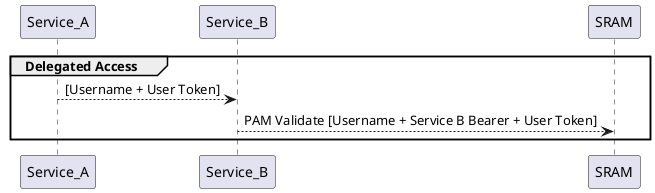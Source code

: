 @startuml
group Delegated Access
Service_A --> Service_B: [Username + User Token]
Service_B --> SRAM: PAM Validate [Username + Service B Bearer + User Token]
end
@enduml